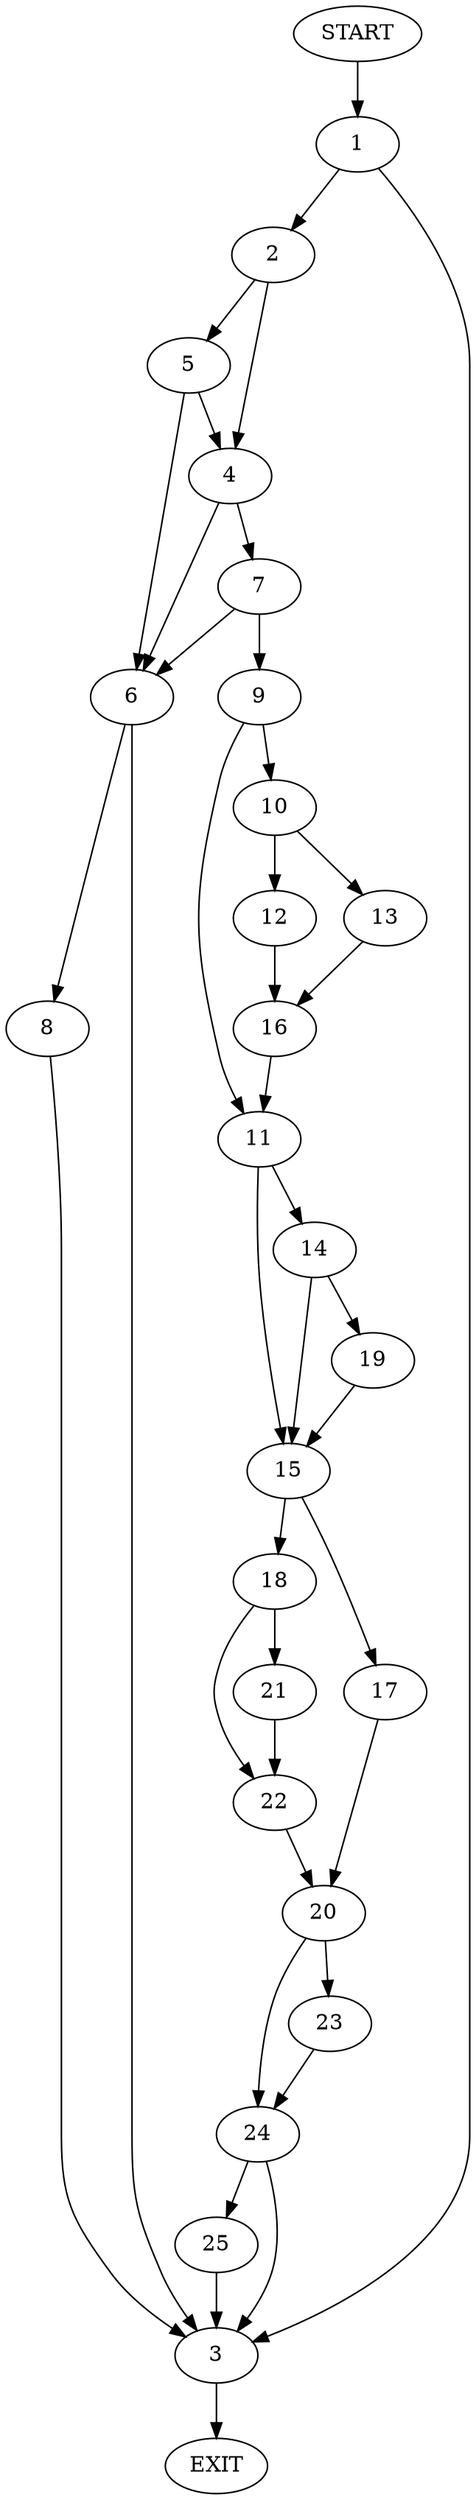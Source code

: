 digraph {
0 [label="START"]
26 [label="EXIT"]
0 -> 1
1 -> 2
1 -> 3
2 -> 4
2 -> 5
3 -> 26
5 -> 4
5 -> 6
4 -> 6
4 -> 7
6 -> 8
6 -> 3
7 -> 9
7 -> 6
9 -> 10
9 -> 11
10 -> 12
10 -> 13
11 -> 14
11 -> 15
12 -> 16
13 -> 16
16 -> 11
15 -> 17
15 -> 18
14 -> 19
14 -> 15
19 -> 15
17 -> 20
18 -> 21
18 -> 22
20 -> 23
20 -> 24
22 -> 20
21 -> 22
23 -> 24
24 -> 25
24 -> 3
25 -> 3
8 -> 3
}
